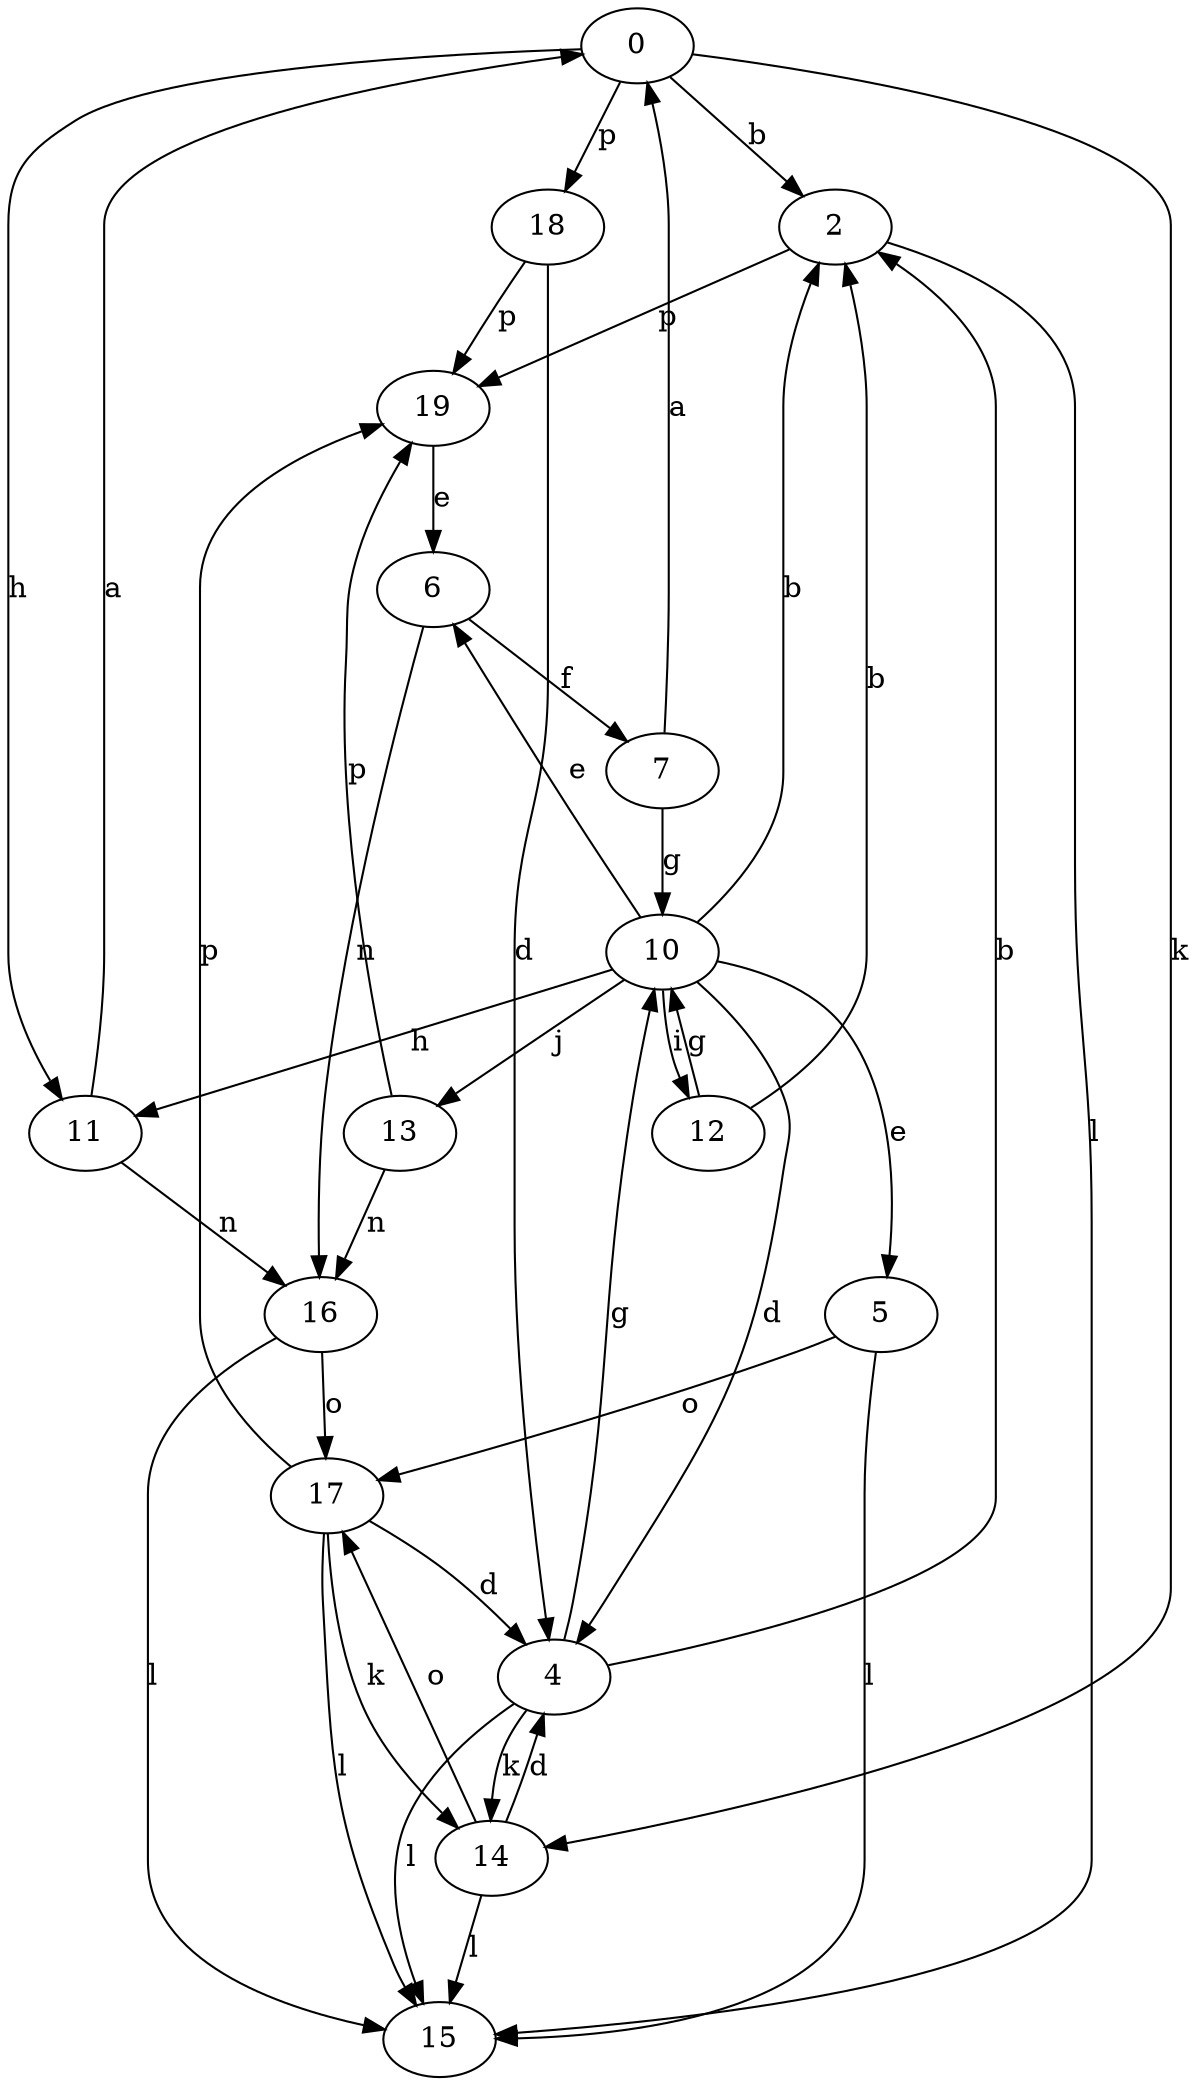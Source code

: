 strict digraph  {
0;
2;
4;
5;
6;
7;
10;
11;
12;
13;
14;
15;
16;
17;
18;
19;
0 -> 2  [label=b];
0 -> 11  [label=h];
0 -> 14  [label=k];
0 -> 18  [label=p];
2 -> 15  [label=l];
2 -> 19  [label=p];
4 -> 2  [label=b];
4 -> 10  [label=g];
4 -> 14  [label=k];
4 -> 15  [label=l];
5 -> 15  [label=l];
5 -> 17  [label=o];
6 -> 7  [label=f];
6 -> 16  [label=n];
7 -> 0  [label=a];
7 -> 10  [label=g];
10 -> 2  [label=b];
10 -> 4  [label=d];
10 -> 5  [label=e];
10 -> 6  [label=e];
10 -> 11  [label=h];
10 -> 12  [label=i];
10 -> 13  [label=j];
11 -> 0  [label=a];
11 -> 16  [label=n];
12 -> 2  [label=b];
12 -> 10  [label=g];
13 -> 16  [label=n];
13 -> 19  [label=p];
14 -> 4  [label=d];
14 -> 15  [label=l];
14 -> 17  [label=o];
16 -> 15  [label=l];
16 -> 17  [label=o];
17 -> 4  [label=d];
17 -> 14  [label=k];
17 -> 15  [label=l];
17 -> 19  [label=p];
18 -> 4  [label=d];
18 -> 19  [label=p];
19 -> 6  [label=e];
}
